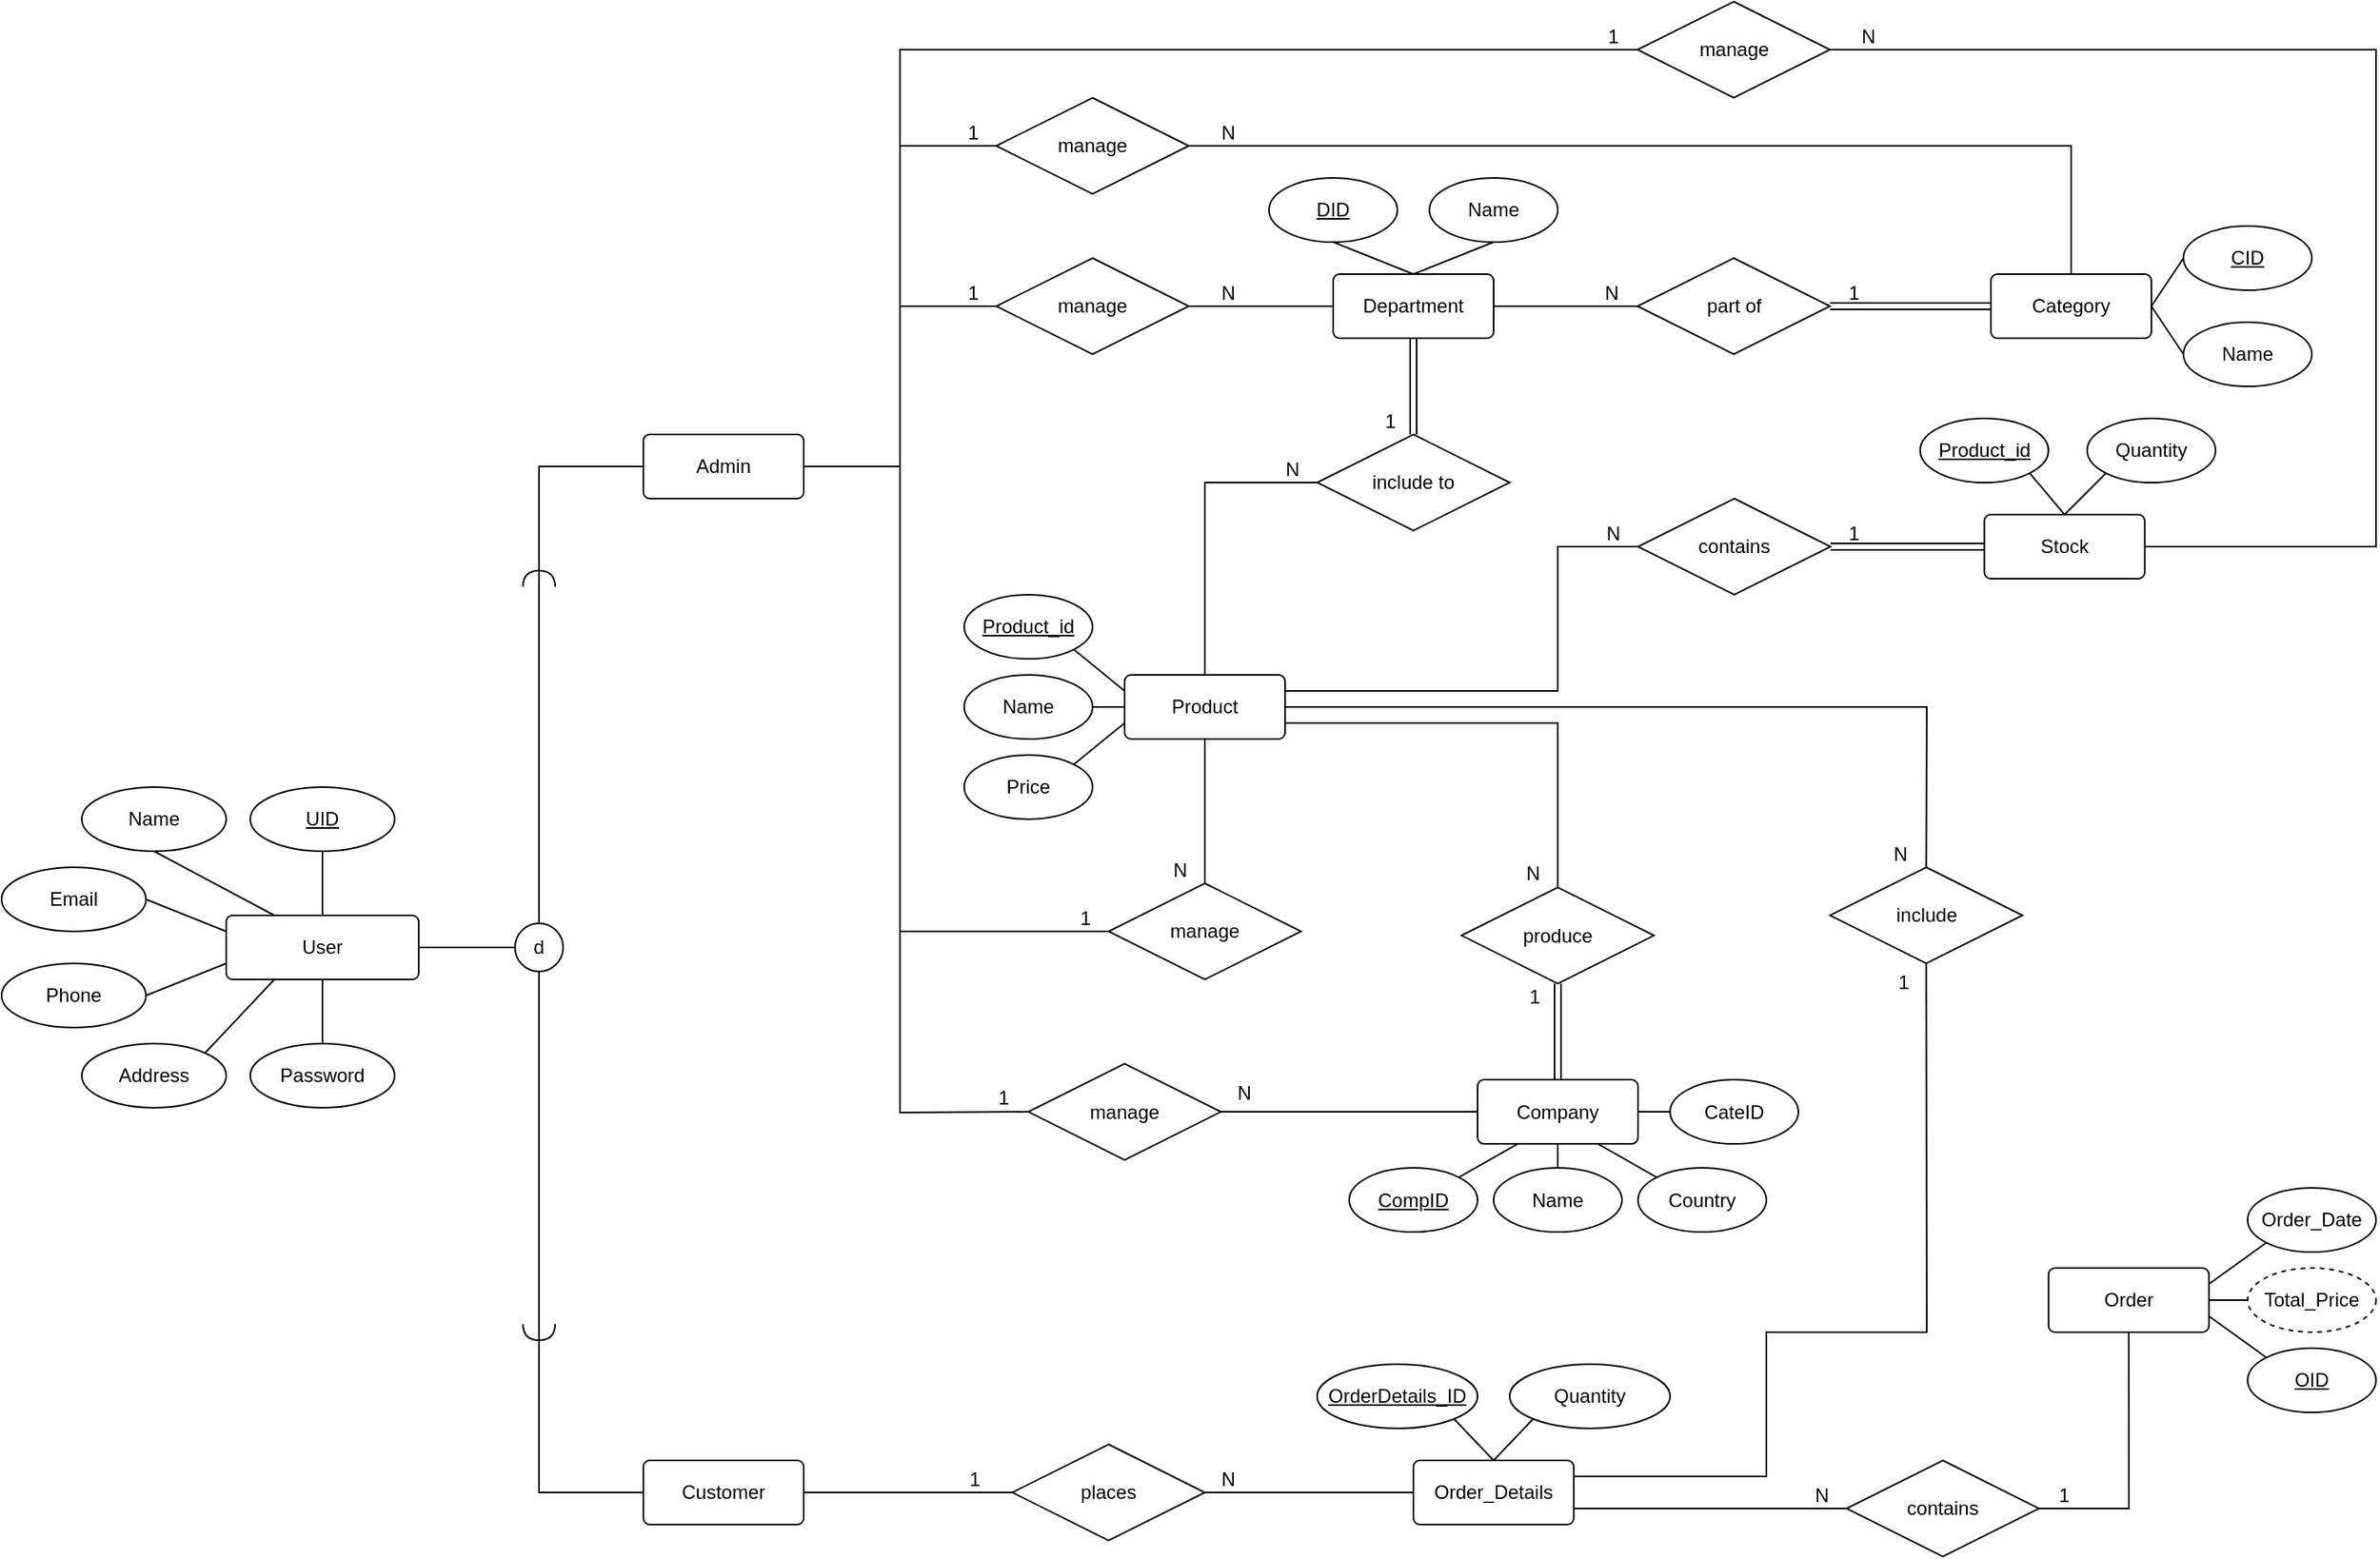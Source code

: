 <mxfile version="27.0.2">
  <diagram id="R2lEEEUBdFMjLlhIrx00" name="Page-1">
    <mxGraphModel dx="2372" dy="864" grid="1" gridSize="10" guides="1" tooltips="1" connect="1" arrows="1" fold="1" page="0" pageScale="1" pageWidth="1169" pageHeight="827" math="0" shadow="0" extFonts="Permanent Marker^https://fonts.googleapis.com/css?family=Permanent+Marker">
      <root>
        <mxCell id="0" />
        <mxCell id="1" parent="0" />
        <mxCell id="Rzq_DDP6c-UKo2eca1ub-1" value="Product" style="rounded=1;arcSize=10;whiteSpace=wrap;html=1;align=center;" parent="1" vertex="1">
          <mxGeometry x="-560" y="150" width="100" height="40" as="geometry" />
        </mxCell>
        <mxCell id="Rzq_DDP6c-UKo2eca1ub-2" value="Customer" style="rounded=1;arcSize=10;whiteSpace=wrap;html=1;align=center;" parent="1" vertex="1">
          <mxGeometry x="-860" y="640" width="100" height="40" as="geometry" />
        </mxCell>
        <mxCell id="JLitpc6Swg50_wZY0hE7-1" value="Category" style="rounded=1;arcSize=10;whiteSpace=wrap;html=1;align=center;" parent="1" vertex="1">
          <mxGeometry x="-20" y="-100" width="100" height="40" as="geometry" />
        </mxCell>
        <mxCell id="JLitpc6Swg50_wZY0hE7-4" value="Order" style="rounded=1;arcSize=10;whiteSpace=wrap;html=1;align=center;" parent="1" vertex="1">
          <mxGeometry x="15.87" y="520" width="100" height="40" as="geometry" />
        </mxCell>
        <mxCell id="zZzf0Nz7zw1-_njM-lTV-15" value="" style="endArrow=none;html=1;rounded=0;exitX=1;exitY=1;exitDx=0;exitDy=0;entryX=0;entryY=0.25;entryDx=0;entryDy=0;" parent="1" source="zZzf0Nz7zw1-_njM-lTV-16" target="Rzq_DDP6c-UKo2eca1ub-1" edge="1">
          <mxGeometry relative="1" as="geometry">
            <mxPoint x="-70" y="170" as="sourcePoint" />
            <mxPoint x="130" y="160" as="targetPoint" />
          </mxGeometry>
        </mxCell>
        <mxCell id="zZzf0Nz7zw1-_njM-lTV-16" value="Product_id" style="ellipse;whiteSpace=wrap;html=1;align=center;fontStyle=4;" parent="1" vertex="1">
          <mxGeometry x="-660" y="100" width="80" height="40" as="geometry" />
        </mxCell>
        <mxCell id="zZzf0Nz7zw1-_njM-lTV-17" value="Name" style="ellipse;whiteSpace=wrap;html=1;align=center;" parent="1" vertex="1">
          <mxGeometry x="-660" y="150" width="80" height="40" as="geometry" />
        </mxCell>
        <mxCell id="zZzf0Nz7zw1-_njM-lTV-18" value="Price" style="ellipse;whiteSpace=wrap;html=1;align=center;" parent="1" vertex="1">
          <mxGeometry x="-660" y="200" width="80" height="40" as="geometry" />
        </mxCell>
        <mxCell id="zZzf0Nz7zw1-_njM-lTV-20" value="" style="endArrow=none;html=1;rounded=0;exitX=1;exitY=0.5;exitDx=0;exitDy=0;entryX=0;entryY=0.5;entryDx=0;entryDy=0;" parent="1" source="zZzf0Nz7zw1-_njM-lTV-17" target="Rzq_DDP6c-UKo2eca1ub-1" edge="1">
          <mxGeometry relative="1" as="geometry">
            <mxPoint x="70" y="130" as="sourcePoint" />
            <mxPoint x="140" y="170" as="targetPoint" />
          </mxGeometry>
        </mxCell>
        <mxCell id="zZzf0Nz7zw1-_njM-lTV-21" value="" style="endArrow=none;html=1;rounded=0;exitX=1;exitY=0;exitDx=0;exitDy=0;entryX=0;entryY=0.75;entryDx=0;entryDy=0;" parent="1" source="zZzf0Nz7zw1-_njM-lTV-18" target="Rzq_DDP6c-UKo2eca1ub-1" edge="1">
          <mxGeometry relative="1" as="geometry">
            <mxPoint x="210" y="130" as="sourcePoint" />
            <mxPoint x="155" y="170" as="targetPoint" />
          </mxGeometry>
        </mxCell>
        <mxCell id="zZzf0Nz7zw1-_njM-lTV-23" value="CID" style="ellipse;whiteSpace=wrap;html=1;align=center;fontStyle=4;" parent="1" vertex="1">
          <mxGeometry x="100" y="-130" width="80" height="40" as="geometry" />
        </mxCell>
        <mxCell id="zZzf0Nz7zw1-_njM-lTV-24" value="" style="endArrow=none;html=1;rounded=0;exitX=0;exitY=0.5;exitDx=0;exitDy=0;entryX=1;entryY=0.5;entryDx=0;entryDy=0;" parent="1" source="zZzf0Nz7zw1-_njM-lTV-23" target="JLitpc6Swg50_wZY0hE7-1" edge="1">
          <mxGeometry relative="1" as="geometry">
            <mxPoint x="-180" y="-90" as="sourcePoint" />
            <mxPoint x="20" y="-100" as="targetPoint" />
          </mxGeometry>
        </mxCell>
        <mxCell id="zZzf0Nz7zw1-_njM-lTV-25" value="Name" style="ellipse;whiteSpace=wrap;html=1;align=center;" parent="1" vertex="1">
          <mxGeometry x="100" y="-70" width="80" height="40" as="geometry" />
        </mxCell>
        <mxCell id="zZzf0Nz7zw1-_njM-lTV-26" value="" style="endArrow=none;html=1;rounded=0;exitX=0;exitY=0.5;exitDx=0;exitDy=0;entryX=1;entryY=0.5;entryDx=0;entryDy=0;" parent="1" source="zZzf0Nz7zw1-_njM-lTV-25" target="JLitpc6Swg50_wZY0hE7-1" edge="1">
          <mxGeometry relative="1" as="geometry">
            <mxPoint x="-40" y="-130" as="sourcePoint" />
            <mxPoint x="35" y="-100" as="targetPoint" />
          </mxGeometry>
        </mxCell>
        <mxCell id="iqEW3S5Abbc1LRhvo96I-2" value="Admin" style="rounded=1;arcSize=10;whiteSpace=wrap;html=1;align=center;" parent="1" vertex="1">
          <mxGeometry x="-860" width="100" height="40" as="geometry" />
        </mxCell>
        <mxCell id="iqEW3S5Abbc1LRhvo96I-25" value="" style="endArrow=none;html=1;rounded=0;entryX=1;entryY=0.75;entryDx=0;entryDy=0;exitX=0;exitY=0.5;exitDx=0;exitDy=0;" parent="1" source="Us_oTw6PpuAewZGP5U6Y-123" target="Us_oTw6PpuAewZGP5U6Y-87" edge="1">
          <mxGeometry relative="1" as="geometry">
            <mxPoint x="-110" y="670" as="sourcePoint" />
            <mxPoint x="-170" y="680" as="targetPoint" />
          </mxGeometry>
        </mxCell>
        <mxCell id="iqEW3S5Abbc1LRhvo96I-31" value="manage" style="shape=rhombus;perimeter=rhombusPerimeter;whiteSpace=wrap;html=1;align=center;" parent="1" vertex="1">
          <mxGeometry x="-640" y="-110" width="120" height="60" as="geometry" />
        </mxCell>
        <mxCell id="iqEW3S5Abbc1LRhvo96I-37" value="OID" style="ellipse;whiteSpace=wrap;html=1;align=center;fontStyle=4;" parent="1" vertex="1">
          <mxGeometry x="140" y="570" width="80" height="40" as="geometry" />
        </mxCell>
        <mxCell id="iqEW3S5Abbc1LRhvo96I-39" value="" style="endArrow=none;html=1;rounded=0;exitX=1;exitY=0.5;exitDx=0;exitDy=0;entryX=0.5;entryY=1;entryDx=0;entryDy=0;" parent="1" source="Us_oTw6PpuAewZGP5U6Y-123" target="JLitpc6Swg50_wZY0hE7-4" edge="1">
          <mxGeometry relative="1" as="geometry">
            <mxPoint x="-50" y="700" as="sourcePoint" />
            <mxPoint x="-180" y="870" as="targetPoint" />
            <Array as="points">
              <mxPoint x="66" y="670" />
            </Array>
          </mxGeometry>
        </mxCell>
        <mxCell id="iqEW3S5Abbc1LRhvo96I-45" value="" style="endArrow=none;html=1;rounded=0;exitX=1;exitY=0.75;exitDx=0;exitDy=0;entryX=0;entryY=0;entryDx=0;entryDy=0;" parent="1" source="JLitpc6Swg50_wZY0hE7-4" target="iqEW3S5Abbc1LRhvo96I-37" edge="1">
          <mxGeometry relative="1" as="geometry">
            <mxPoint x="-64.13" y="660" as="sourcePoint" />
            <mxPoint x="15.87" y="620" as="targetPoint" />
          </mxGeometry>
        </mxCell>
        <mxCell id="iqEW3S5Abbc1LRhvo96I-51" value="OrderDetails_ID" style="ellipse;whiteSpace=wrap;html=1;align=center;fontStyle=4;" parent="1" vertex="1">
          <mxGeometry x="-440" y="580" width="100" height="40" as="geometry" />
        </mxCell>
        <mxCell id="iqEW3S5Abbc1LRhvo96I-89" value="" style="endArrow=none;html=1;rounded=0;entryX=0;entryY=0.5;entryDx=0;entryDy=0;exitX=1;exitY=0.5;exitDx=0;exitDy=0;" parent="1" source="JLitpc6Swg50_wZY0hE7-4" target="cFKCX0hhCm5R31-5DO6t-2" edge="1">
          <mxGeometry relative="1" as="geometry">
            <mxPoint x="65.87" y="580" as="sourcePoint" />
            <mxPoint x="140" y="540" as="targetPoint" />
          </mxGeometry>
        </mxCell>
        <mxCell id="iqEW3S5Abbc1LRhvo96I-90" value="" style="endArrow=none;html=1;rounded=0;exitX=1;exitY=1;exitDx=0;exitDy=0;entryX=0.5;entryY=0;entryDx=0;entryDy=0;" parent="1" source="iqEW3S5Abbc1LRhvo96I-51" target="Us_oTw6PpuAewZGP5U6Y-87" edge="1">
          <mxGeometry relative="1" as="geometry">
            <mxPoint x="-410" y="600" as="sourcePoint" />
            <mxPoint x="-330" y="640" as="targetPoint" />
            <Array as="points" />
          </mxGeometry>
        </mxCell>
        <mxCell id="iqEW3S5Abbc1LRhvo96I-93" value="" style="endArrow=none;html=1;rounded=0;entryX=0.5;entryY=0;entryDx=0;entryDy=0;exitX=0;exitY=1;exitDx=0;exitDy=0;" parent="1" source="r9ePCEnkkcIJbyER_ltj-3" target="Us_oTw6PpuAewZGP5U6Y-87" edge="1">
          <mxGeometry relative="1" as="geometry">
            <mxPoint x="-480.0" y="660" as="sourcePoint" />
            <mxPoint x="-330" y="640" as="targetPoint" />
          </mxGeometry>
        </mxCell>
        <mxCell id="r9ePCEnkkcIJbyER_ltj-3" value="Quantity" style="ellipse;whiteSpace=wrap;html=1;align=center;" parent="1" vertex="1">
          <mxGeometry x="-320" y="580" width="100" height="40" as="geometry" />
        </mxCell>
        <mxCell id="r9ePCEnkkcIJbyER_ltj-4" value="places" style="shape=rhombus;perimeter=rhombusPerimeter;whiteSpace=wrap;html=1;align=center;" parent="1" vertex="1">
          <mxGeometry x="-630" y="630" width="120" height="60" as="geometry" />
        </mxCell>
        <mxCell id="r9ePCEnkkcIJbyER_ltj-5" value="" style="endArrow=none;html=1;rounded=0;exitX=0;exitY=0.5;exitDx=0;exitDy=0;entryX=1;entryY=0.5;entryDx=0;entryDy=0;" parent="1" source="r9ePCEnkkcIJbyER_ltj-4" target="Rzq_DDP6c-UKo2eca1ub-2" edge="1">
          <mxGeometry relative="1" as="geometry">
            <mxPoint x="-10" y="530" as="sourcePoint" />
            <mxPoint x="120" y="530" as="targetPoint" />
          </mxGeometry>
        </mxCell>
        <mxCell id="r9ePCEnkkcIJbyER_ltj-6" value="1" style="resizable=0;html=1;whiteSpace=wrap;align=right;verticalAlign=bottom;" parent="r9ePCEnkkcIJbyER_ltj-5" connectable="0" vertex="1">
          <mxGeometry x="1" relative="1" as="geometry">
            <mxPoint x="111" as="offset" />
          </mxGeometry>
        </mxCell>
        <mxCell id="r9ePCEnkkcIJbyER_ltj-7" value="" style="endArrow=none;html=1;rounded=0;exitX=0;exitY=0.5;exitDx=0;exitDy=0;entryX=1;entryY=0.5;entryDx=0;entryDy=0;" parent="1" source="Us_oTw6PpuAewZGP5U6Y-87" target="r9ePCEnkkcIJbyER_ltj-4" edge="1">
          <mxGeometry relative="1" as="geometry">
            <mxPoint x="-220" y="660" as="sourcePoint" />
            <mxPoint x="-170" y="800" as="targetPoint" />
          </mxGeometry>
        </mxCell>
        <mxCell id="r9ePCEnkkcIJbyER_ltj-8" value="N" style="resizable=0;html=1;whiteSpace=wrap;align=right;verticalAlign=bottom;" parent="r9ePCEnkkcIJbyER_ltj-7" connectable="0" vertex="1">
          <mxGeometry x="1" relative="1" as="geometry">
            <mxPoint x="20" as="offset" />
          </mxGeometry>
        </mxCell>
        <mxCell id="Us_oTw6PpuAewZGP5U6Y-26" value="" style="edgeStyle=orthogonalEdgeStyle;rounded=0;orthogonalLoop=1;jettySize=auto;html=1;endArrow=none;startFill=0;" parent="1" source="Us_oTw6PpuAewZGP5U6Y-1" target="Us_oTw6PpuAewZGP5U6Y-25" edge="1">
          <mxGeometry relative="1" as="geometry" />
        </mxCell>
        <mxCell id="Us_oTw6PpuAewZGP5U6Y-1" value="User" style="rounded=1;arcSize=10;whiteSpace=wrap;html=1;align=center;" parent="1" vertex="1">
          <mxGeometry x="-1120" y="300" width="120" height="40" as="geometry" />
        </mxCell>
        <mxCell id="Us_oTw6PpuAewZGP5U6Y-2" value="UID" style="ellipse;whiteSpace=wrap;html=1;align=center;fontStyle=4;" parent="1" vertex="1">
          <mxGeometry x="-1105" y="220" width="90" height="40" as="geometry" />
        </mxCell>
        <mxCell id="Us_oTw6PpuAewZGP5U6Y-3" value="Name" style="ellipse;whiteSpace=wrap;html=1;align=center;" parent="1" vertex="1">
          <mxGeometry x="-1210" y="220" width="90" height="40" as="geometry" />
        </mxCell>
        <mxCell id="Us_oTw6PpuAewZGP5U6Y-4" value="Email" style="ellipse;whiteSpace=wrap;html=1;align=center;" parent="1" vertex="1">
          <mxGeometry x="-1260" y="270" width="90" height="40" as="geometry" />
        </mxCell>
        <mxCell id="Us_oTw6PpuAewZGP5U6Y-5" value="Phone" style="ellipse;whiteSpace=wrap;html=1;align=center;" parent="1" vertex="1">
          <mxGeometry x="-1260" y="330" width="90" height="40" as="geometry" />
        </mxCell>
        <mxCell id="Us_oTw6PpuAewZGP5U6Y-7" value="Password" style="ellipse;whiteSpace=wrap;html=1;align=center;" parent="1" vertex="1">
          <mxGeometry x="-1105" y="380" width="90" height="40" as="geometry" />
        </mxCell>
        <mxCell id="Us_oTw6PpuAewZGP5U6Y-14" value="" style="endArrow=none;html=1;rounded=0;exitX=0.5;exitY=1;exitDx=0;exitDy=0;entryX=0.5;entryY=0;entryDx=0;entryDy=0;" parent="1" source="Us_oTw6PpuAewZGP5U6Y-2" target="Us_oTw6PpuAewZGP5U6Y-1" edge="1">
          <mxGeometry relative="1" as="geometry">
            <mxPoint x="-1090" y="250" as="sourcePoint" />
            <mxPoint x="-930" y="250" as="targetPoint" />
          </mxGeometry>
        </mxCell>
        <mxCell id="Us_oTw6PpuAewZGP5U6Y-15" value="" style="endArrow=none;html=1;rounded=0;exitX=0.5;exitY=1;exitDx=0;exitDy=0;entryX=0.25;entryY=0;entryDx=0;entryDy=0;" parent="1" source="Us_oTw6PpuAewZGP5U6Y-3" target="Us_oTw6PpuAewZGP5U6Y-1" edge="1">
          <mxGeometry relative="1" as="geometry">
            <mxPoint x="-1050" y="280" as="sourcePoint" />
            <mxPoint x="-1050" y="310" as="targetPoint" />
          </mxGeometry>
        </mxCell>
        <mxCell id="Us_oTw6PpuAewZGP5U6Y-16" value="" style="endArrow=none;html=1;rounded=0;exitX=1;exitY=0.5;exitDx=0;exitDy=0;entryX=0;entryY=0.25;entryDx=0;entryDy=0;" parent="1" source="Us_oTw6PpuAewZGP5U6Y-4" target="Us_oTw6PpuAewZGP5U6Y-1" edge="1">
          <mxGeometry relative="1" as="geometry">
            <mxPoint x="-1155" y="280" as="sourcePoint" />
            <mxPoint x="-1080" y="310" as="targetPoint" />
          </mxGeometry>
        </mxCell>
        <mxCell id="Us_oTw6PpuAewZGP5U6Y-17" value="" style="endArrow=none;html=1;rounded=0;exitX=1;exitY=0.5;exitDx=0;exitDy=0;entryX=0;entryY=0.75;entryDx=0;entryDy=0;" parent="1" source="Us_oTw6PpuAewZGP5U6Y-5" target="Us_oTw6PpuAewZGP5U6Y-1" edge="1">
          <mxGeometry relative="1" as="geometry">
            <mxPoint x="-1160" y="310" as="sourcePoint" />
            <mxPoint x="-1110" y="320" as="targetPoint" />
          </mxGeometry>
        </mxCell>
        <mxCell id="Us_oTw6PpuAewZGP5U6Y-18" value="" style="endArrow=none;html=1;rounded=0;exitX=1;exitY=0;exitDx=0;exitDy=0;entryX=0.25;entryY=1;entryDx=0;entryDy=0;" parent="1" source="cFKCX0hhCm5R31-5DO6t-1" target="Us_oTw6PpuAewZGP5U6Y-1" edge="1">
          <mxGeometry relative="1" as="geometry">
            <mxPoint x="-1133.246" y="385.829" as="sourcePoint" />
            <mxPoint x="-1110" y="340" as="targetPoint" />
          </mxGeometry>
        </mxCell>
        <mxCell id="Us_oTw6PpuAewZGP5U6Y-19" value="" style="endArrow=none;html=1;rounded=0;exitX=0.5;exitY=0;exitDx=0;exitDy=0;entryX=0.5;entryY=1;entryDx=0;entryDy=0;" parent="1" source="Us_oTw6PpuAewZGP5U6Y-7" target="Us_oTw6PpuAewZGP5U6Y-1" edge="1">
          <mxGeometry relative="1" as="geometry">
            <mxPoint x="-1155" y="390" as="sourcePoint" />
            <mxPoint x="-1080" y="350" as="targetPoint" />
          </mxGeometry>
        </mxCell>
        <mxCell id="Us_oTw6PpuAewZGP5U6Y-25" value="d" style="ellipse;whiteSpace=wrap;html=1;rounded=1;arcSize=10;" parent="1" vertex="1">
          <mxGeometry x="-940" y="305" width="30" height="30" as="geometry" />
        </mxCell>
        <mxCell id="Us_oTw6PpuAewZGP5U6Y-32" value="" style="ellipse;whiteSpace=wrap;html=1;align=center;aspect=fixed;fillColor=none;strokeColor=none;resizable=0;perimeter=centerPerimeter;rotatable=0;allowArrows=0;points=[];outlineConnect=1;" parent="1" vertex="1">
          <mxGeometry x="-760" y="520" width="10" height="10" as="geometry" />
        </mxCell>
        <mxCell id="Us_oTw6PpuAewZGP5U6Y-42" value="" style="endArrow=none;html=1;rounded=0;exitX=0.5;exitY=1;exitDx=0;exitDy=0;entryX=1;entryY=0.5;entryDx=0;entryDy=0;entryPerimeter=0;" parent="1" source="Us_oTw6PpuAewZGP5U6Y-25" target="Us_oTw6PpuAewZGP5U6Y-40" edge="1">
          <mxGeometry relative="1" as="geometry">
            <mxPoint x="-910" y="520" as="sourcePoint" />
            <mxPoint x="-560" y="620" as="targetPoint" />
            <Array as="points" />
          </mxGeometry>
        </mxCell>
        <mxCell id="Us_oTw6PpuAewZGP5U6Y-41" value="" style="endArrow=none;html=1;rounded=0;exitX=1;exitY=0.5;exitDx=0;exitDy=0;entryX=0;entryY=0.5;entryDx=0;entryDy=0;exitPerimeter=0;" parent="1" source="Us_oTw6PpuAewZGP5U6Y-40" target="Rzq_DDP6c-UKo2eca1ub-2" edge="1">
          <mxGeometry relative="1" as="geometry">
            <mxPoint x="-1080" y="550" as="sourcePoint" />
            <mxPoint x="-920" y="550" as="targetPoint" />
            <Array as="points">
              <mxPoint x="-925" y="660" />
            </Array>
          </mxGeometry>
        </mxCell>
        <mxCell id="Us_oTw6PpuAewZGP5U6Y-40" value="" style="shape=requiredInterface;html=1;verticalLabelPosition=bottom;sketch=0;rotation=90;" parent="1" vertex="1">
          <mxGeometry x="-930" y="550" width="10" height="20" as="geometry" />
        </mxCell>
        <mxCell id="Us_oTw6PpuAewZGP5U6Y-44" value="DID" style="ellipse;whiteSpace=wrap;html=1;align=center;fontStyle=4;" parent="1" vertex="1">
          <mxGeometry x="-470" y="-160" width="80" height="40" as="geometry" />
        </mxCell>
        <mxCell id="Us_oTw6PpuAewZGP5U6Y-45" value="Name" style="ellipse;whiteSpace=wrap;html=1;align=center;" parent="1" vertex="1">
          <mxGeometry x="-370" y="-160" width="80" height="40" as="geometry" />
        </mxCell>
        <mxCell id="Us_oTw6PpuAewZGP5U6Y-46" value="Department" style="rounded=1;arcSize=10;whiteSpace=wrap;html=1;align=center;" parent="1" vertex="1">
          <mxGeometry x="-430" y="-100" width="100" height="40" as="geometry" />
        </mxCell>
        <mxCell id="Us_oTw6PpuAewZGP5U6Y-47" value="" style="endArrow=none;html=1;rounded=0;exitX=0.5;exitY=1;exitDx=0;exitDy=0;entryX=0.5;entryY=0;entryDx=0;entryDy=0;" parent="1" source="Us_oTw6PpuAewZGP5U6Y-44" target="Us_oTw6PpuAewZGP5U6Y-46" edge="1">
          <mxGeometry relative="1" as="geometry">
            <mxPoint x="-460" y="-90" as="sourcePoint" />
            <mxPoint x="-395" y="-70" as="targetPoint" />
          </mxGeometry>
        </mxCell>
        <mxCell id="Us_oTw6PpuAewZGP5U6Y-48" value="" style="endArrow=none;html=1;rounded=0;exitX=0.5;exitY=1;exitDx=0;exitDy=0;entryX=0.5;entryY=0;entryDx=0;entryDy=0;" parent="1" source="Us_oTw6PpuAewZGP5U6Y-45" target="Us_oTw6PpuAewZGP5U6Y-46" edge="1">
          <mxGeometry relative="1" as="geometry">
            <mxPoint x="-330" y="-90" as="sourcePoint" />
            <mxPoint x="-395" y="-70" as="targetPoint" />
          </mxGeometry>
        </mxCell>
        <mxCell id="Us_oTw6PpuAewZGP5U6Y-49" value="Company" style="rounded=1;arcSize=10;whiteSpace=wrap;html=1;align=center;" parent="1" vertex="1">
          <mxGeometry x="-340" y="402.53" width="100" height="40" as="geometry" />
        </mxCell>
        <mxCell id="Us_oTw6PpuAewZGP5U6Y-50" value="CompID" style="ellipse;whiteSpace=wrap;html=1;align=center;fontStyle=4;" parent="1" vertex="1">
          <mxGeometry x="-420" y="457.53" width="80" height="40" as="geometry" />
        </mxCell>
        <mxCell id="Us_oTw6PpuAewZGP5U6Y-51" value="" style="endArrow=none;html=1;rounded=0;exitX=1;exitY=0;exitDx=0;exitDy=0;entryX=0.25;entryY=1;entryDx=0;entryDy=0;" parent="1" source="Us_oTw6PpuAewZGP5U6Y-50" target="Us_oTw6PpuAewZGP5U6Y-49" edge="1">
          <mxGeometry relative="1" as="geometry">
            <mxPoint x="-380" y="537.53" as="sourcePoint" />
            <mxPoint x="-315" y="557.53" as="targetPoint" />
          </mxGeometry>
        </mxCell>
        <mxCell id="Us_oTw6PpuAewZGP5U6Y-52" value="" style="endArrow=none;html=1;rounded=0;exitX=0.5;exitY=0;exitDx=0;exitDy=0;entryX=0.5;entryY=1;entryDx=0;entryDy=0;" parent="1" source="Us_oTw6PpuAewZGP5U6Y-53" target="Us_oTw6PpuAewZGP5U6Y-49" edge="1">
          <mxGeometry relative="1" as="geometry">
            <mxPoint x="-250" y="537.53" as="sourcePoint" />
            <mxPoint x="-315" y="557.53" as="targetPoint" />
          </mxGeometry>
        </mxCell>
        <mxCell id="Us_oTw6PpuAewZGP5U6Y-53" value="Name" style="ellipse;whiteSpace=wrap;html=1;align=center;" parent="1" vertex="1">
          <mxGeometry x="-330" y="457.53" width="80" height="40" as="geometry" />
        </mxCell>
        <mxCell id="Us_oTw6PpuAewZGP5U6Y-54" value="CateID" style="ellipse;whiteSpace=wrap;html=1;align=center;" parent="1" vertex="1">
          <mxGeometry x="-220" y="402.53" width="80" height="40" as="geometry" />
        </mxCell>
        <mxCell id="Us_oTw6PpuAewZGP5U6Y-55" value="Country" style="ellipse;whiteSpace=wrap;html=1;align=center;" parent="1" vertex="1">
          <mxGeometry x="-239.99" y="457.53" width="80" height="40" as="geometry" />
        </mxCell>
        <mxCell id="Us_oTw6PpuAewZGP5U6Y-56" value="" style="endArrow=none;html=1;rounded=0;exitX=0;exitY=0.5;exitDx=0;exitDy=0;entryX=1;entryY=0.5;entryDx=0;entryDy=0;" parent="1" source="Us_oTw6PpuAewZGP5U6Y-54" target="Us_oTw6PpuAewZGP5U6Y-49" edge="1">
          <mxGeometry relative="1" as="geometry">
            <mxPoint x="-235" y="517.53" as="sourcePoint" />
            <mxPoint x="-290" y="537.53" as="targetPoint" />
          </mxGeometry>
        </mxCell>
        <mxCell id="Us_oTw6PpuAewZGP5U6Y-57" value="" style="endArrow=none;html=1;rounded=0;exitX=0;exitY=0;exitDx=0;exitDy=0;entryX=0.75;entryY=1;entryDx=0;entryDy=0;" parent="1" source="Us_oTw6PpuAewZGP5U6Y-55" target="Us_oTw6PpuAewZGP5U6Y-49" edge="1">
          <mxGeometry relative="1" as="geometry">
            <mxPoint x="-210" y="547.53" as="sourcePoint" />
            <mxPoint x="-240" y="557.53" as="targetPoint" />
          </mxGeometry>
        </mxCell>
        <mxCell id="Us_oTw6PpuAewZGP5U6Y-58" value="Order_Date" style="ellipse;whiteSpace=wrap;html=1;align=center;" parent="1" vertex="1">
          <mxGeometry x="140" y="470" width="80" height="40" as="geometry" />
        </mxCell>
        <mxCell id="Us_oTw6PpuAewZGP5U6Y-59" value="" style="endArrow=none;html=1;rounded=0;entryX=0;entryY=1;entryDx=0;entryDy=0;exitX=1;exitY=0.25;exitDx=0;exitDy=0;" parent="1" source="JLitpc6Swg50_wZY0hE7-4" target="Us_oTw6PpuAewZGP5U6Y-58" edge="1">
          <mxGeometry relative="1" as="geometry">
            <mxPoint x="75.87" y="570" as="sourcePoint" />
            <mxPoint x="125.87" y="610" as="targetPoint" />
          </mxGeometry>
        </mxCell>
        <mxCell id="Us_oTw6PpuAewZGP5U6Y-62" value="part of" style="shape=rhombus;perimeter=rhombusPerimeter;whiteSpace=wrap;html=1;align=center;" parent="1" vertex="1">
          <mxGeometry x="-240.33" y="-110" width="120" height="60" as="geometry" />
        </mxCell>
        <mxCell id="Us_oTw6PpuAewZGP5U6Y-68" value="" style="endArrow=none;html=1;rounded=0;exitX=1;exitY=0.5;exitDx=0;exitDy=0;entryX=0;entryY=0.5;entryDx=0;entryDy=0;" parent="1" source="Us_oTw6PpuAewZGP5U6Y-46" target="Us_oTw6PpuAewZGP5U6Y-62" edge="1">
          <mxGeometry relative="1" as="geometry">
            <mxPoint x="-250" y="-110" as="sourcePoint" />
            <mxPoint x="-90" y="-110" as="targetPoint" />
          </mxGeometry>
        </mxCell>
        <mxCell id="Us_oTw6PpuAewZGP5U6Y-69" value="N" style="resizable=0;html=1;whiteSpace=wrap;align=right;verticalAlign=bottom;" parent="Us_oTw6PpuAewZGP5U6Y-68" connectable="0" vertex="1">
          <mxGeometry x="1" relative="1" as="geometry">
            <mxPoint x="-10" as="offset" />
          </mxGeometry>
        </mxCell>
        <mxCell id="Us_oTw6PpuAewZGP5U6Y-74" value="include to" style="shape=rhombus;perimeter=rhombusPerimeter;whiteSpace=wrap;html=1;align=center;" parent="1" vertex="1">
          <mxGeometry x="-440.0" width="120" height="60" as="geometry" />
        </mxCell>
        <mxCell id="Us_oTw6PpuAewZGP5U6Y-75" value="" style="endArrow=none;html=1;rounded=0;exitX=0;exitY=0.5;exitDx=0;exitDy=0;entryX=0.5;entryY=0;entryDx=0;entryDy=0;" parent="1" source="Us_oTw6PpuAewZGP5U6Y-74" target="Rzq_DDP6c-UKo2eca1ub-1" edge="1">
          <mxGeometry relative="1" as="geometry">
            <mxPoint x="-220" y="60" as="sourcePoint" />
            <mxPoint x="-60" y="60" as="targetPoint" />
            <Array as="points">
              <mxPoint x="-510" y="30" />
            </Array>
          </mxGeometry>
        </mxCell>
        <mxCell id="Us_oTw6PpuAewZGP5U6Y-76" value="N" style="resizable=0;html=1;whiteSpace=wrap;align=right;verticalAlign=bottom;" parent="Us_oTw6PpuAewZGP5U6Y-75" connectable="0" vertex="1">
          <mxGeometry x="1" relative="1" as="geometry">
            <mxPoint x="60" y="-120" as="offset" />
          </mxGeometry>
        </mxCell>
        <mxCell id="Us_oTw6PpuAewZGP5U6Y-77" value="Stock" style="rounded=1;arcSize=10;whiteSpace=wrap;html=1;align=center;" parent="1" vertex="1">
          <mxGeometry x="-24.13" y="50" width="100" height="40" as="geometry" />
        </mxCell>
        <mxCell id="Us_oTw6PpuAewZGP5U6Y-78" value="Product_id" style="ellipse;whiteSpace=wrap;html=1;align=center;fontStyle=4;" parent="1" vertex="1">
          <mxGeometry x="-64.13" y="-10" width="80" height="40" as="geometry" />
        </mxCell>
        <mxCell id="Us_oTw6PpuAewZGP5U6Y-79" value="" style="endArrow=none;html=1;rounded=0;exitX=1;exitY=1;exitDx=0;exitDy=0;entryX=0.5;entryY=0;entryDx=0;entryDy=0;" parent="1" source="Us_oTw6PpuAewZGP5U6Y-78" target="Us_oTw6PpuAewZGP5U6Y-77" edge="1">
          <mxGeometry relative="1" as="geometry">
            <mxPoint x="225.87" y="130" as="sourcePoint" />
            <mxPoint x="425.87" y="120" as="targetPoint" />
          </mxGeometry>
        </mxCell>
        <mxCell id="Us_oTw6PpuAewZGP5U6Y-80" value="" style="endArrow=none;html=1;rounded=0;exitX=0;exitY=1;exitDx=0;exitDy=0;entryX=0.5;entryY=0;entryDx=0;entryDy=0;" parent="1" source="Us_oTw6PpuAewZGP5U6Y-81" target="Us_oTw6PpuAewZGP5U6Y-77" edge="1">
          <mxGeometry relative="1" as="geometry">
            <mxPoint x="505.87" y="90" as="sourcePoint" />
            <mxPoint x="25.87" y="50" as="targetPoint" />
          </mxGeometry>
        </mxCell>
        <mxCell id="Us_oTw6PpuAewZGP5U6Y-81" value="Quantity" style="ellipse;whiteSpace=wrap;html=1;align=center;" parent="1" vertex="1">
          <mxGeometry x="40" y="-10" width="80" height="40" as="geometry" />
        </mxCell>
        <mxCell id="Us_oTw6PpuAewZGP5U6Y-82" value="" style="endArrow=none;html=1;rounded=0;exitX=1;exitY=0.25;exitDx=0;exitDy=0;entryX=0;entryY=0.5;entryDx=0;entryDy=0;" parent="1" source="Rzq_DDP6c-UKo2eca1ub-1" target="Us_oTw6PpuAewZGP5U6Y-84" edge="1">
          <mxGeometry relative="1" as="geometry">
            <mxPoint x="-140" y="200" as="sourcePoint" />
            <mxPoint x="100" y="170" as="targetPoint" />
            <Array as="points">
              <mxPoint x="-290" y="160" />
              <mxPoint x="-290" y="70" />
            </Array>
          </mxGeometry>
        </mxCell>
        <mxCell id="Us_oTw6PpuAewZGP5U6Y-83" value="N" style="resizable=0;html=1;whiteSpace=wrap;align=right;verticalAlign=bottom;" parent="Us_oTw6PpuAewZGP5U6Y-82" connectable="0" vertex="1">
          <mxGeometry x="1" relative="1" as="geometry">
            <mxPoint x="-10" as="offset" />
          </mxGeometry>
        </mxCell>
        <mxCell id="Us_oTw6PpuAewZGP5U6Y-84" value="contains" style="shape=rhombus;perimeter=rhombusPerimeter;whiteSpace=wrap;html=1;align=center;" parent="1" vertex="1">
          <mxGeometry x="-239.99" y="40" width="120" height="60" as="geometry" />
        </mxCell>
        <mxCell id="Us_oTw6PpuAewZGP5U6Y-34" value="" style="shape=requiredInterface;html=1;verticalLabelPosition=bottom;sketch=0;rotation=-90;" parent="1" vertex="1">
          <mxGeometry x="-930" y="80" width="10" height="20" as="geometry" />
        </mxCell>
        <mxCell id="Us_oTw6PpuAewZGP5U6Y-36" value="" style="endArrow=none;html=1;rounded=0;exitX=1;exitY=0.5;exitDx=0;exitDy=0;entryX=0;entryY=0.5;entryDx=0;entryDy=0;exitPerimeter=0;" parent="1" source="Us_oTw6PpuAewZGP5U6Y-34" target="iqEW3S5Abbc1LRhvo96I-2" edge="1">
          <mxGeometry relative="1" as="geometry">
            <mxPoint x="-1070" y="170" as="sourcePoint" />
            <mxPoint x="-910" y="170" as="targetPoint" />
            <Array as="points">
              <mxPoint x="-925" y="20" />
            </Array>
          </mxGeometry>
        </mxCell>
        <mxCell id="Us_oTw6PpuAewZGP5U6Y-37" value="" style="endArrow=none;html=1;rounded=0;exitX=0.5;exitY=0;exitDx=0;exitDy=0;entryX=1;entryY=0.5;entryDx=0;entryDy=0;entryPerimeter=0;" parent="1" source="Us_oTw6PpuAewZGP5U6Y-25" target="Us_oTw6PpuAewZGP5U6Y-34" edge="1">
          <mxGeometry relative="1" as="geometry">
            <mxPoint x="-940" y="370" as="sourcePoint" />
            <mxPoint x="-590" y="470" as="targetPoint" />
            <Array as="points" />
          </mxGeometry>
        </mxCell>
        <mxCell id="Us_oTw6PpuAewZGP5U6Y-87" value="Order_Details" style="rounded=1;arcSize=10;whiteSpace=wrap;html=1;align=center;" parent="1" vertex="1">
          <mxGeometry x="-380" y="640" width="100" height="40" as="geometry" />
        </mxCell>
        <mxCell id="Us_oTw6PpuAewZGP5U6Y-89" value="" style="endArrow=none;html=1;rounded=0;exitX=1;exitY=0.5;exitDx=0;exitDy=0;entryX=0;entryY=0.5;entryDx=0;entryDy=0;" parent="1" source="iqEW3S5Abbc1LRhvo96I-2" target="iqEW3S5Abbc1LRhvo96I-31" edge="1">
          <mxGeometry relative="1" as="geometry">
            <mxPoint x="-640" y="-70" as="sourcePoint" />
            <mxPoint x="-480" y="-70" as="targetPoint" />
            <Array as="points">
              <mxPoint x="-700" y="20" />
              <mxPoint x="-700" y="-80" />
            </Array>
          </mxGeometry>
        </mxCell>
        <mxCell id="Us_oTw6PpuAewZGP5U6Y-90" value="1" style="resizable=0;html=1;whiteSpace=wrap;align=right;verticalAlign=bottom;" parent="Us_oTw6PpuAewZGP5U6Y-89" connectable="0" vertex="1">
          <mxGeometry x="1" relative="1" as="geometry">
            <mxPoint x="-10" as="offset" />
          </mxGeometry>
        </mxCell>
        <mxCell id="Us_oTw6PpuAewZGP5U6Y-91" value="" style="endArrow=none;html=1;rounded=0;exitX=1;exitY=0.5;exitDx=0;exitDy=0;entryX=0;entryY=0.5;entryDx=0;entryDy=0;" parent="1" source="iqEW3S5Abbc1LRhvo96I-31" target="Us_oTw6PpuAewZGP5U6Y-46" edge="1">
          <mxGeometry relative="1" as="geometry">
            <mxPoint x="-640" y="-70" as="sourcePoint" />
            <mxPoint x="-480" y="-70" as="targetPoint" />
          </mxGeometry>
        </mxCell>
        <mxCell id="Us_oTw6PpuAewZGP5U6Y-92" value="N" style="resizable=0;html=1;whiteSpace=wrap;align=right;verticalAlign=bottom;" parent="Us_oTw6PpuAewZGP5U6Y-91" connectable="0" vertex="1">
          <mxGeometry x="1" relative="1" as="geometry">
            <mxPoint x="-60" as="offset" />
          </mxGeometry>
        </mxCell>
        <mxCell id="Us_oTw6PpuAewZGP5U6Y-93" value="" style="endArrow=none;html=1;rounded=0;exitX=1;exitY=0.5;exitDx=0;exitDy=0;entryX=0;entryY=0.5;entryDx=0;entryDy=0;" parent="1" source="iqEW3S5Abbc1LRhvo96I-2" target="Us_oTw6PpuAewZGP5U6Y-95" edge="1">
          <mxGeometry relative="1" as="geometry">
            <mxPoint x="-725" y="270" as="sourcePoint" />
            <mxPoint x="-480" y="180" as="targetPoint" />
            <Array as="points">
              <mxPoint x="-700" y="20" />
              <mxPoint x="-700" y="310" />
            </Array>
          </mxGeometry>
        </mxCell>
        <mxCell id="Us_oTw6PpuAewZGP5U6Y-94" value="1" style="resizable=0;html=1;whiteSpace=wrap;align=right;verticalAlign=bottom;" parent="Us_oTw6PpuAewZGP5U6Y-93" connectable="0" vertex="1">
          <mxGeometry x="1" relative="1" as="geometry">
            <mxPoint x="-10" as="offset" />
          </mxGeometry>
        </mxCell>
        <mxCell id="Us_oTw6PpuAewZGP5U6Y-95" value="manage" style="shape=rhombus;perimeter=rhombusPerimeter;whiteSpace=wrap;html=1;align=center;" parent="1" vertex="1">
          <mxGeometry x="-570" y="280" width="120" height="60" as="geometry" />
        </mxCell>
        <mxCell id="Us_oTw6PpuAewZGP5U6Y-96" value="" style="endArrow=none;html=1;rounded=0;exitX=0.5;exitY=0;exitDx=0;exitDy=0;entryX=0.5;entryY=1;entryDx=0;entryDy=0;" parent="1" source="Us_oTw6PpuAewZGP5U6Y-95" target="Rzq_DDP6c-UKo2eca1ub-1" edge="1">
          <mxGeometry relative="1" as="geometry">
            <mxPoint x="-644.67" y="240" as="sourcePoint" />
            <mxPoint x="-384.67" y="250.0" as="targetPoint" />
            <Array as="points" />
          </mxGeometry>
        </mxCell>
        <mxCell id="Us_oTw6PpuAewZGP5U6Y-97" value="N" style="resizable=0;html=1;whiteSpace=wrap;align=right;verticalAlign=bottom;" parent="Us_oTw6PpuAewZGP5U6Y-96" connectable="0" vertex="1">
          <mxGeometry x="1" relative="1" as="geometry">
            <mxPoint x="-10" y="90" as="offset" />
          </mxGeometry>
        </mxCell>
        <mxCell id="Us_oTw6PpuAewZGP5U6Y-98" value="" style="endArrow=none;html=1;rounded=0;exitX=1;exitY=0.5;exitDx=0;exitDy=0;entryX=0;entryY=0.5;entryDx=0;entryDy=0;" parent="1" source="iqEW3S5Abbc1LRhvo96I-2" target="Us_oTw6PpuAewZGP5U6Y-100" edge="1">
          <mxGeometry relative="1" as="geometry">
            <mxPoint x="-760" y="20" as="sourcePoint" />
            <mxPoint x="-470" y="380" as="targetPoint" />
            <Array as="points">
              <mxPoint x="-700" y="20" />
              <mxPoint x="-700" y="423" />
            </Array>
          </mxGeometry>
        </mxCell>
        <mxCell id="Us_oTw6PpuAewZGP5U6Y-99" value="1" style="resizable=0;html=1;whiteSpace=wrap;align=right;verticalAlign=bottom;" parent="Us_oTw6PpuAewZGP5U6Y-98" connectable="0" vertex="1">
          <mxGeometry x="1" relative="1" as="geometry">
            <mxPoint x="-10" as="offset" />
          </mxGeometry>
        </mxCell>
        <mxCell id="Us_oTw6PpuAewZGP5U6Y-100" value="manage" style="shape=rhombus;perimeter=rhombusPerimeter;whiteSpace=wrap;html=1;align=center;" parent="1" vertex="1">
          <mxGeometry x="-620" y="392.53" width="120" height="60" as="geometry" />
        </mxCell>
        <mxCell id="Us_oTw6PpuAewZGP5U6Y-101" value="" style="endArrow=none;html=1;rounded=0;exitX=1;exitY=0.5;exitDx=0;exitDy=0;entryX=0;entryY=0.5;entryDx=0;entryDy=0;" parent="1" source="Us_oTw6PpuAewZGP5U6Y-100" target="Us_oTw6PpuAewZGP5U6Y-49" edge="1">
          <mxGeometry relative="1" as="geometry">
            <mxPoint x="-625.33" y="430" as="sourcePoint" />
            <mxPoint x="-370.0" y="420" as="targetPoint" />
          </mxGeometry>
        </mxCell>
        <mxCell id="Us_oTw6PpuAewZGP5U6Y-102" value="N" style="resizable=0;html=1;whiteSpace=wrap;align=right;verticalAlign=bottom;" parent="Us_oTw6PpuAewZGP5U6Y-101" connectable="0" vertex="1">
          <mxGeometry x="1" relative="1" as="geometry">
            <mxPoint x="-140" y="-3" as="offset" />
          </mxGeometry>
        </mxCell>
        <mxCell id="Us_oTw6PpuAewZGP5U6Y-103" value="produce" style="shape=rhombus;perimeter=rhombusPerimeter;whiteSpace=wrap;html=1;align=center;" parent="1" vertex="1">
          <mxGeometry x="-350" y="282.53" width="120" height="60" as="geometry" />
        </mxCell>
        <mxCell id="Us_oTw6PpuAewZGP5U6Y-104" value="" style="endArrow=none;html=1;rounded=0;exitX=1;exitY=0.75;exitDx=0;exitDy=0;entryX=0.5;entryY=0;entryDx=0;entryDy=0;" parent="1" source="Rzq_DDP6c-UKo2eca1ub-1" target="Us_oTw6PpuAewZGP5U6Y-103" edge="1">
          <mxGeometry relative="1" as="geometry">
            <mxPoint x="-360" y="270" as="sourcePoint" />
            <mxPoint x="-250" y="270" as="targetPoint" />
            <Array as="points">
              <mxPoint x="-290" y="180" />
            </Array>
          </mxGeometry>
        </mxCell>
        <mxCell id="Us_oTw6PpuAewZGP5U6Y-105" value="N" style="resizable=0;html=1;whiteSpace=wrap;align=right;verticalAlign=bottom;" parent="Us_oTw6PpuAewZGP5U6Y-104" connectable="0" vertex="1">
          <mxGeometry x="1" relative="1" as="geometry">
            <mxPoint x="-10" as="offset" />
          </mxGeometry>
        </mxCell>
        <mxCell id="Us_oTw6PpuAewZGP5U6Y-108" value="" style="endArrow=none;html=1;rounded=0;entryX=1;entryY=0.5;entryDx=0;entryDy=0;exitX=0.5;exitY=0;exitDx=0;exitDy=0;" parent="1" source="Us_oTw6PpuAewZGP5U6Y-110" target="Rzq_DDP6c-UKo2eca1ub-1" edge="1">
          <mxGeometry relative="1" as="geometry">
            <mxPoint x="45" y="360" as="sourcePoint" />
            <mxPoint x="-350.0" y="200" as="targetPoint" />
            <Array as="points">
              <mxPoint x="-60" y="170" />
            </Array>
          </mxGeometry>
        </mxCell>
        <mxCell id="Us_oTw6PpuAewZGP5U6Y-109" value="1" style="resizable=0;html=1;whiteSpace=wrap;align=right;verticalAlign=bottom;" parent="Us_oTw6PpuAewZGP5U6Y-108" connectable="0" vertex="1">
          <mxGeometry x="1" relative="1" as="geometry">
            <mxPoint x="390" y="180" as="offset" />
          </mxGeometry>
        </mxCell>
        <mxCell id="Us_oTw6PpuAewZGP5U6Y-124" value="1" style="resizable=0;html=1;whiteSpace=wrap;align=right;verticalAlign=bottom;" parent="Us_oTw6PpuAewZGP5U6Y-108" connectable="0" vertex="1">
          <mxGeometry x="1" relative="1" as="geometry">
            <mxPoint x="490" y="500" as="offset" />
          </mxGeometry>
        </mxCell>
        <mxCell id="Us_oTw6PpuAewZGP5U6Y-125" value="N" style="resizable=0;html=1;whiteSpace=wrap;align=right;verticalAlign=bottom;" parent="Us_oTw6PpuAewZGP5U6Y-108" connectable="0" vertex="1">
          <mxGeometry x="1" relative="1" as="geometry">
            <mxPoint x="340" y="500" as="offset" />
          </mxGeometry>
        </mxCell>
        <mxCell id="Us_oTw6PpuAewZGP5U6Y-110" value="include" style="shape=rhombus;perimeter=rhombusPerimeter;whiteSpace=wrap;html=1;align=center;" parent="1" vertex="1">
          <mxGeometry x="-120.33" y="270" width="120" height="60" as="geometry" />
        </mxCell>
        <mxCell id="Us_oTw6PpuAewZGP5U6Y-111" value="" style="endArrow=none;html=1;rounded=0;exitX=1;exitY=0.25;exitDx=0;exitDy=0;entryX=0.5;entryY=1;entryDx=0;entryDy=0;" parent="1" source="Us_oTw6PpuAewZGP5U6Y-87" target="Us_oTw6PpuAewZGP5U6Y-110" edge="1">
          <mxGeometry relative="1" as="geometry">
            <mxPoint x="130" y="650" as="sourcePoint" />
            <mxPoint x="-80" y="650" as="targetPoint" />
            <Array as="points">
              <mxPoint x="-160" y="650" />
              <mxPoint x="-160" y="560" />
              <mxPoint x="-60" y="560" />
            </Array>
          </mxGeometry>
        </mxCell>
        <mxCell id="Us_oTw6PpuAewZGP5U6Y-112" value="N" style="resizable=0;html=1;whiteSpace=wrap;align=right;verticalAlign=bottom;" parent="Us_oTw6PpuAewZGP5U6Y-111" connectable="0" vertex="1">
          <mxGeometry x="1" relative="1" as="geometry">
            <mxPoint x="-10" y="-60" as="offset" />
          </mxGeometry>
        </mxCell>
        <mxCell id="Us_oTw6PpuAewZGP5U6Y-113" value="" style="endArrow=none;html=1;rounded=0;exitX=1;exitY=0.5;exitDx=0;exitDy=0;entryX=0;entryY=0.5;entryDx=0;entryDy=0;" parent="1" source="iqEW3S5Abbc1LRhvo96I-2" target="Us_oTw6PpuAewZGP5U6Y-115" edge="1">
          <mxGeometry relative="1" as="geometry">
            <mxPoint x="-820" y="-130" as="sourcePoint" />
            <mxPoint x="-480" y="-220" as="targetPoint" />
            <Array as="points">
              <mxPoint x="-700" y="20" />
              <mxPoint x="-700" y="-180" />
            </Array>
          </mxGeometry>
        </mxCell>
        <mxCell id="Us_oTw6PpuAewZGP5U6Y-114" value="1" style="resizable=0;html=1;whiteSpace=wrap;align=right;verticalAlign=bottom;" parent="Us_oTw6PpuAewZGP5U6Y-113" connectable="0" vertex="1">
          <mxGeometry x="1" relative="1" as="geometry">
            <mxPoint x="-10" as="offset" />
          </mxGeometry>
        </mxCell>
        <mxCell id="Us_oTw6PpuAewZGP5U6Y-115" value="manage" style="shape=rhombus;perimeter=rhombusPerimeter;whiteSpace=wrap;html=1;align=center;" parent="1" vertex="1">
          <mxGeometry x="-640" y="-210" width="120" height="60" as="geometry" />
        </mxCell>
        <mxCell id="Us_oTw6PpuAewZGP5U6Y-116" value="" style="endArrow=none;html=1;rounded=0;exitX=1;exitY=0.5;exitDx=0;exitDy=0;entryX=0.5;entryY=0;entryDx=0;entryDy=0;" parent="1" source="Us_oTw6PpuAewZGP5U6Y-115" target="JLitpc6Swg50_wZY0hE7-1" edge="1">
          <mxGeometry relative="1" as="geometry">
            <mxPoint x="-640" y="-220" as="sourcePoint" />
            <mxPoint x="-430" y="-230" as="targetPoint" />
            <Array as="points">
              <mxPoint x="30" y="-180" />
            </Array>
          </mxGeometry>
        </mxCell>
        <mxCell id="Us_oTw6PpuAewZGP5U6Y-117" value="N" style="resizable=0;html=1;whiteSpace=wrap;align=right;verticalAlign=bottom;" parent="Us_oTw6PpuAewZGP5U6Y-116" connectable="0" vertex="1">
          <mxGeometry x="1" relative="1" as="geometry">
            <mxPoint x="-520" y="-80" as="offset" />
          </mxGeometry>
        </mxCell>
        <mxCell id="Us_oTw6PpuAewZGP5U6Y-118" value="" style="endArrow=none;html=1;rounded=0;exitX=1;exitY=0.5;exitDx=0;exitDy=0;entryX=0;entryY=0.5;entryDx=0;entryDy=0;" parent="1" source="iqEW3S5Abbc1LRhvo96I-2" target="Us_oTw6PpuAewZGP5U6Y-120" edge="1">
          <mxGeometry relative="1" as="geometry">
            <mxPoint x="-780" y="-40" as="sourcePoint" />
            <mxPoint x="-480" y="-280" as="targetPoint" />
            <Array as="points">
              <mxPoint x="-700" y="20" />
              <mxPoint x="-700" y="-240" />
            </Array>
          </mxGeometry>
        </mxCell>
        <mxCell id="Us_oTw6PpuAewZGP5U6Y-119" value="1" style="resizable=0;html=1;whiteSpace=wrap;align=right;verticalAlign=bottom;" parent="Us_oTw6PpuAewZGP5U6Y-118" connectable="0" vertex="1">
          <mxGeometry x="1" relative="1" as="geometry">
            <mxPoint x="-10" as="offset" />
          </mxGeometry>
        </mxCell>
        <mxCell id="Us_oTw6PpuAewZGP5U6Y-120" value="manage" style="shape=rhombus;perimeter=rhombusPerimeter;whiteSpace=wrap;html=1;align=center;" parent="1" vertex="1">
          <mxGeometry x="-240.33" y="-270" width="120" height="60" as="geometry" />
        </mxCell>
        <mxCell id="Us_oTw6PpuAewZGP5U6Y-121" value="" style="endArrow=none;html=1;rounded=0;exitX=1;exitY=0.5;exitDx=0;exitDy=0;entryX=1;entryY=0.5;entryDx=0;entryDy=0;" parent="1" source="Us_oTw6PpuAewZGP5U6Y-120" target="Us_oTw6PpuAewZGP5U6Y-77" edge="1">
          <mxGeometry relative="1" as="geometry">
            <mxPoint x="-640" y="-280" as="sourcePoint" />
            <mxPoint x="260" y="-20" as="targetPoint" />
            <Array as="points">
              <mxPoint x="220" y="-240" />
              <mxPoint x="220" y="70" />
            </Array>
          </mxGeometry>
        </mxCell>
        <mxCell id="Us_oTw6PpuAewZGP5U6Y-122" value="N" style="resizable=0;html=1;whiteSpace=wrap;align=right;verticalAlign=bottom;" parent="Us_oTw6PpuAewZGP5U6Y-121" connectable="0" vertex="1">
          <mxGeometry x="1" relative="1" as="geometry">
            <mxPoint x="-166" y="-310" as="offset" />
          </mxGeometry>
        </mxCell>
        <mxCell id="Us_oTw6PpuAewZGP5U6Y-123" value="contains" style="shape=rhombus;perimeter=rhombusPerimeter;whiteSpace=wrap;html=1;align=center;" parent="1" vertex="1">
          <mxGeometry x="-110" y="640" width="120" height="60" as="geometry" />
        </mxCell>
        <mxCell id="cFKCX0hhCm5R31-5DO6t-1" value="Address" style="ellipse;whiteSpace=wrap;html=1;align=center;" vertex="1" parent="1">
          <mxGeometry x="-1210" y="380" width="90" height="40" as="geometry" />
        </mxCell>
        <mxCell id="cFKCX0hhCm5R31-5DO6t-2" value="Total_Price" style="ellipse;whiteSpace=wrap;html=1;align=center;dashed=1;" vertex="1" parent="1">
          <mxGeometry x="140" y="520" width="80" height="40" as="geometry" />
        </mxCell>
        <mxCell id="cFKCX0hhCm5R31-5DO6t-3" value="" style="shape=link;html=1;rounded=0;exitX=0.5;exitY=1;exitDx=0;exitDy=0;entryX=0.5;entryY=0;entryDx=0;entryDy=0;" edge="1" parent="1" source="Us_oTw6PpuAewZGP5U6Y-46" target="Us_oTw6PpuAewZGP5U6Y-74">
          <mxGeometry relative="1" as="geometry">
            <mxPoint x="-450" y="90" as="sourcePoint" />
            <mxPoint x="-290" y="90" as="targetPoint" />
          </mxGeometry>
        </mxCell>
        <mxCell id="cFKCX0hhCm5R31-5DO6t-4" value="1" style="resizable=0;html=1;whiteSpace=wrap;align=right;verticalAlign=bottom;" connectable="0" vertex="1" parent="cFKCX0hhCm5R31-5DO6t-3">
          <mxGeometry x="1" relative="1" as="geometry">
            <mxPoint x="-10" as="offset" />
          </mxGeometry>
        </mxCell>
        <mxCell id="cFKCX0hhCm5R31-5DO6t-5" value="" style="shape=link;html=1;rounded=0;exitX=0;exitY=0.5;exitDx=0;exitDy=0;entryX=1;entryY=0.5;entryDx=0;entryDy=0;" edge="1" parent="1" source="Us_oTw6PpuAewZGP5U6Y-77" target="Us_oTw6PpuAewZGP5U6Y-84">
          <mxGeometry relative="1" as="geometry">
            <mxPoint x="-370" y="-50" as="sourcePoint" />
            <mxPoint x="-370" y="10" as="targetPoint" />
          </mxGeometry>
        </mxCell>
        <mxCell id="cFKCX0hhCm5R31-5DO6t-6" value="1" style="resizable=0;html=1;whiteSpace=wrap;align=right;verticalAlign=bottom;" connectable="0" vertex="1" parent="cFKCX0hhCm5R31-5DO6t-5">
          <mxGeometry x="1" relative="1" as="geometry">
            <mxPoint x="20" as="offset" />
          </mxGeometry>
        </mxCell>
        <mxCell id="cFKCX0hhCm5R31-5DO6t-7" value="" style="shape=link;html=1;rounded=0;exitX=0;exitY=0.5;exitDx=0;exitDy=0;entryX=1;entryY=0.5;entryDx=0;entryDy=0;" edge="1" parent="1" source="JLitpc6Swg50_wZY0hE7-1" target="Us_oTw6PpuAewZGP5U6Y-62">
          <mxGeometry relative="1" as="geometry">
            <mxPoint x="-14" y="-60.74" as="sourcePoint" />
            <mxPoint x="-110" y="-60.74" as="targetPoint" />
          </mxGeometry>
        </mxCell>
        <mxCell id="cFKCX0hhCm5R31-5DO6t-8" value="1" style="resizable=0;html=1;whiteSpace=wrap;align=right;verticalAlign=bottom;" connectable="0" vertex="1" parent="cFKCX0hhCm5R31-5DO6t-7">
          <mxGeometry x="1" relative="1" as="geometry">
            <mxPoint x="20" as="offset" />
          </mxGeometry>
        </mxCell>
        <mxCell id="cFKCX0hhCm5R31-5DO6t-9" value="" style="shape=link;html=1;rounded=0;exitX=0.5;exitY=0;exitDx=0;exitDy=0;entryX=0.5;entryY=1;entryDx=0;entryDy=0;" edge="1" parent="1" source="Us_oTw6PpuAewZGP5U6Y-49" target="Us_oTw6PpuAewZGP5U6Y-103">
          <mxGeometry relative="1" as="geometry">
            <mxPoint x="-334" y="230" as="sourcePoint" />
            <mxPoint x="-430" y="230" as="targetPoint" />
          </mxGeometry>
        </mxCell>
        <mxCell id="cFKCX0hhCm5R31-5DO6t-10" value="1" style="resizable=0;html=1;whiteSpace=wrap;align=right;verticalAlign=bottom;" connectable="0" vertex="1" parent="cFKCX0hhCm5R31-5DO6t-9">
          <mxGeometry x="1" relative="1" as="geometry">
            <mxPoint x="-10" y="17" as="offset" />
          </mxGeometry>
        </mxCell>
      </root>
    </mxGraphModel>
  </diagram>
</mxfile>

